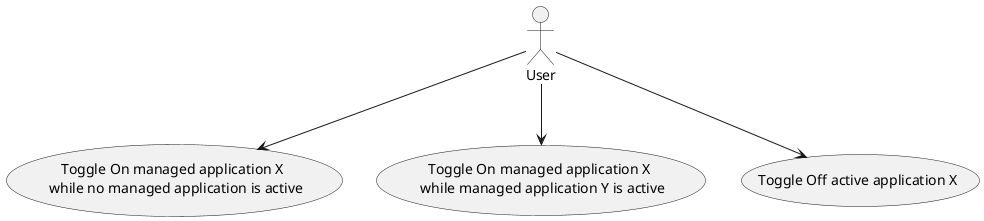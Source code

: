 @startuml
'https://plantuml.com/use-case-diagram

User --> (Toggle On managed application X \n while no managed application is active)
User --> (Toggle On managed application X \n while managed application Y is active)
User --> (Toggle Off active application X)

@enduml